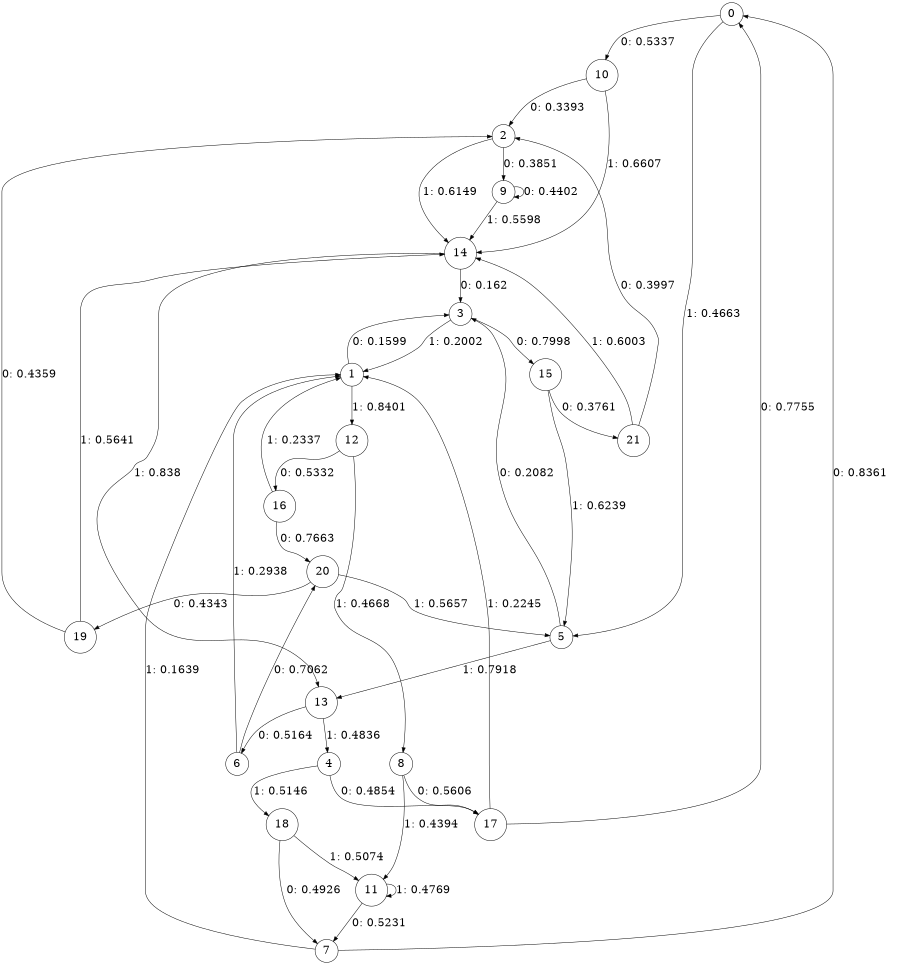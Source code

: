 digraph "ch6randomL6" {
size = "6,8.5";
ratio = "fill";
node [shape = circle];
node [fontsize = 24];
edge [fontsize = 24];
0 -> 10 [label = "0: 0.5337   "];
0 -> 5 [label = "1: 0.4663   "];
1 -> 3 [label = "0: 0.1599   "];
1 -> 12 [label = "1: 0.8401   "];
2 -> 9 [label = "0: 0.3851   "];
2 -> 14 [label = "1: 0.6149   "];
3 -> 15 [label = "0: 0.7998   "];
3 -> 1 [label = "1: 0.2002   "];
4 -> 17 [label = "0: 0.4854   "];
4 -> 18 [label = "1: 0.5146   "];
5 -> 3 [label = "0: 0.2082   "];
5 -> 13 [label = "1: 0.7918   "];
6 -> 20 [label = "0: 0.7062   "];
6 -> 1 [label = "1: 0.2938   "];
7 -> 0 [label = "0: 0.8361   "];
7 -> 1 [label = "1: 0.1639   "];
8 -> 17 [label = "0: 0.5606   "];
8 -> 11 [label = "1: 0.4394   "];
9 -> 9 [label = "0: 0.4402   "];
9 -> 14 [label = "1: 0.5598   "];
10 -> 2 [label = "0: 0.3393   "];
10 -> 14 [label = "1: 0.6607   "];
11 -> 7 [label = "0: 0.5231   "];
11 -> 11 [label = "1: 0.4769   "];
12 -> 16 [label = "0: 0.5332   "];
12 -> 8 [label = "1: 0.4668   "];
13 -> 6 [label = "0: 0.5164   "];
13 -> 4 [label = "1: 0.4836   "];
14 -> 3 [label = "0: 0.162    "];
14 -> 13 [label = "1: 0.838    "];
15 -> 21 [label = "0: 0.3761   "];
15 -> 5 [label = "1: 0.6239   "];
16 -> 20 [label = "0: 0.7663   "];
16 -> 1 [label = "1: 0.2337   "];
17 -> 0 [label = "0: 0.7755   "];
17 -> 1 [label = "1: 0.2245   "];
18 -> 7 [label = "0: 0.4926   "];
18 -> 11 [label = "1: 0.5074   "];
19 -> 2 [label = "0: 0.4359   "];
19 -> 14 [label = "1: 0.5641   "];
20 -> 19 [label = "0: 0.4343   "];
20 -> 5 [label = "1: 0.5657   "];
21 -> 2 [label = "0: 0.3997   "];
21 -> 14 [label = "1: 0.6003   "];
}